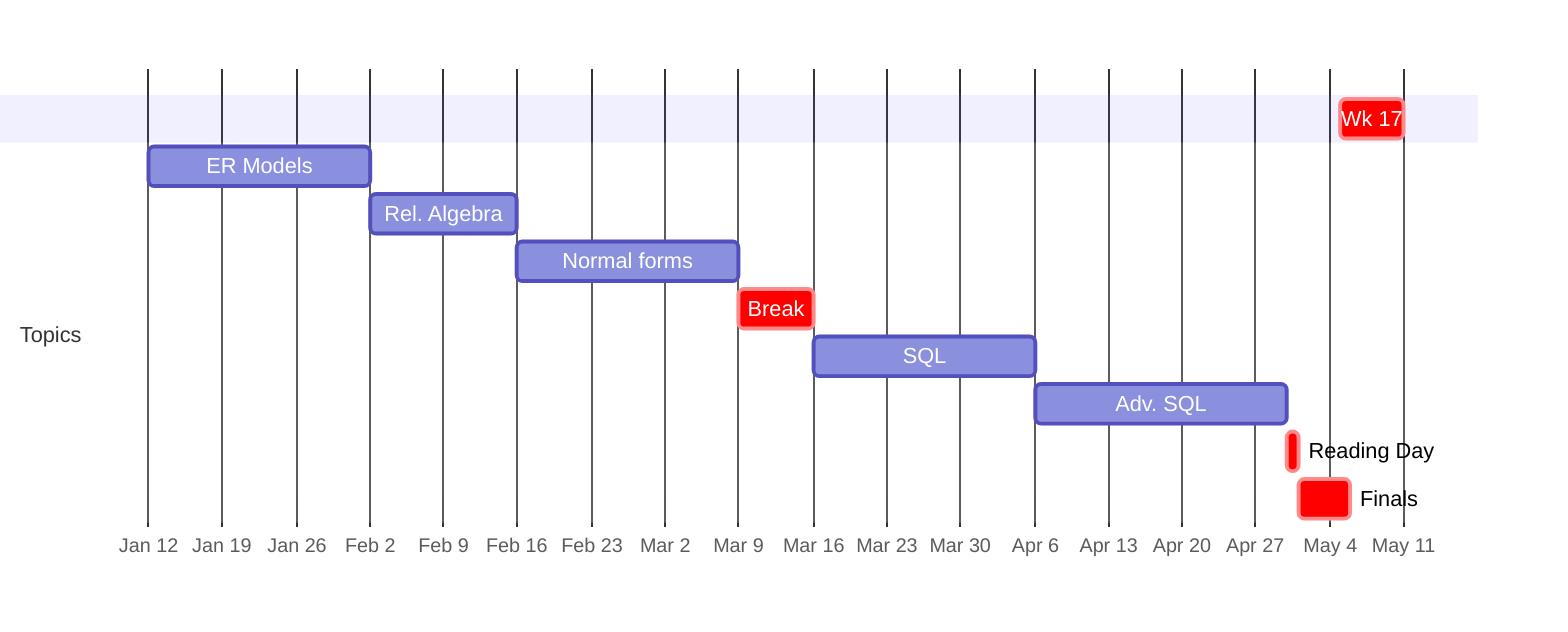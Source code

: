 gantt
    dateFormat  M/DD/YYYY
    axisFormat  %b %e

section    
    Wk 17 : crit, 5/5/2025, 6d

section Topics
    ER Models : m1, 1/12/2025, 3w
    Rel. Algebra: m4, after m1, 2w
    Normal forms: m5, after m4, 3w
    Break: crit, m8, 3/09/2025, 1w
    SQL : m6, after m8, 3w
    Adv. SQL: m7, after m6, 24d
    Reading Day : crit, m10, 4/30/2025, 1d
    Finals : crit, m9, 5/01/2025, 5d